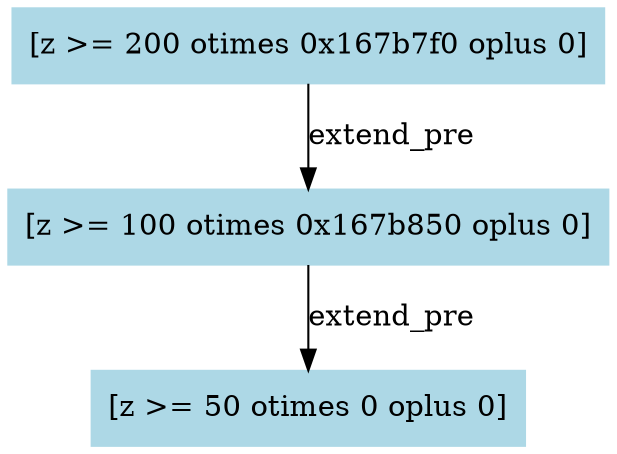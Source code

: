 digraph "[x := 50]" {
"0x167b460" [label="[z >= 200 otimes 0x167b7f0 oplus 0]", color=lightblue,style=filled,shape=box]
"0x167b460" -> "0x167b7f0" [label=extend_pre,color=black]
"0x167b7f0" [label="[z >= 100 otimes 0x167b850 oplus 0]", color=lightblue,style=filled,shape=box]
"0x167b7f0" -> "0x167b850" [label=extend_pre,color=black]
"0x167b850" [label="[z >= 50 otimes 0 oplus 0]", color=lightblue,style=filled,shape=box]
}


